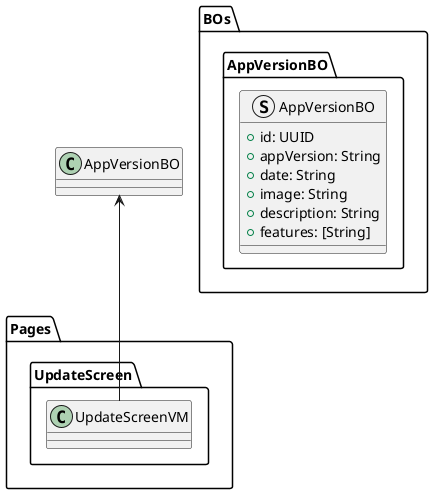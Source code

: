 @startuml CarouselBO-Class

package BOs {
    package AppVersionBO {
        struct AppVersionBO{
            + id: UUID
            + appVersion: String
            + date: String
            + image: String
            + description: String
            + features: [String]
        }
    }
}

package Pages {
    package UpdateScreen{
        class UpdateScreenVM {
        }
    }
}

AppVersionBO <-- UpdateScreenVM 
@enduml
